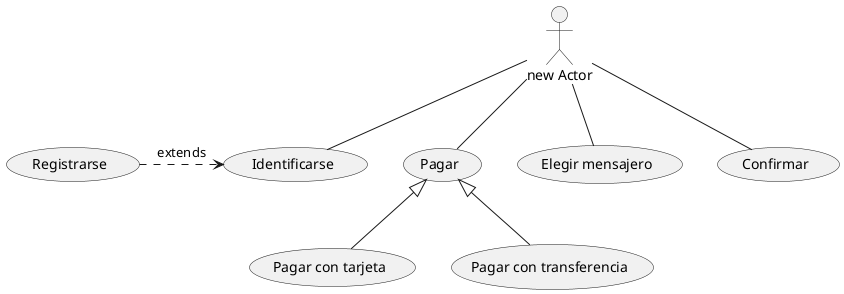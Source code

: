 @startuml
:new Actor:
(Identificarse)
(Pagar)
(Elegir mensajero)
(Confirmar)
(Registrarse)
(Pagar con tarjeta)
(Pagar con transferencia)
:new Actor: -- (Identificarse)
:new Actor: -- (Pagar)
:new Actor: -- (Elegir mensajero)
:new Actor: -- (Confirmar)
(Registrarse) .> (Identificarse) : extends
(Pagar) <|-- (Pagar con tarjeta)
(Pagar) <|-- (Pagar con transferencia)
@enduml
